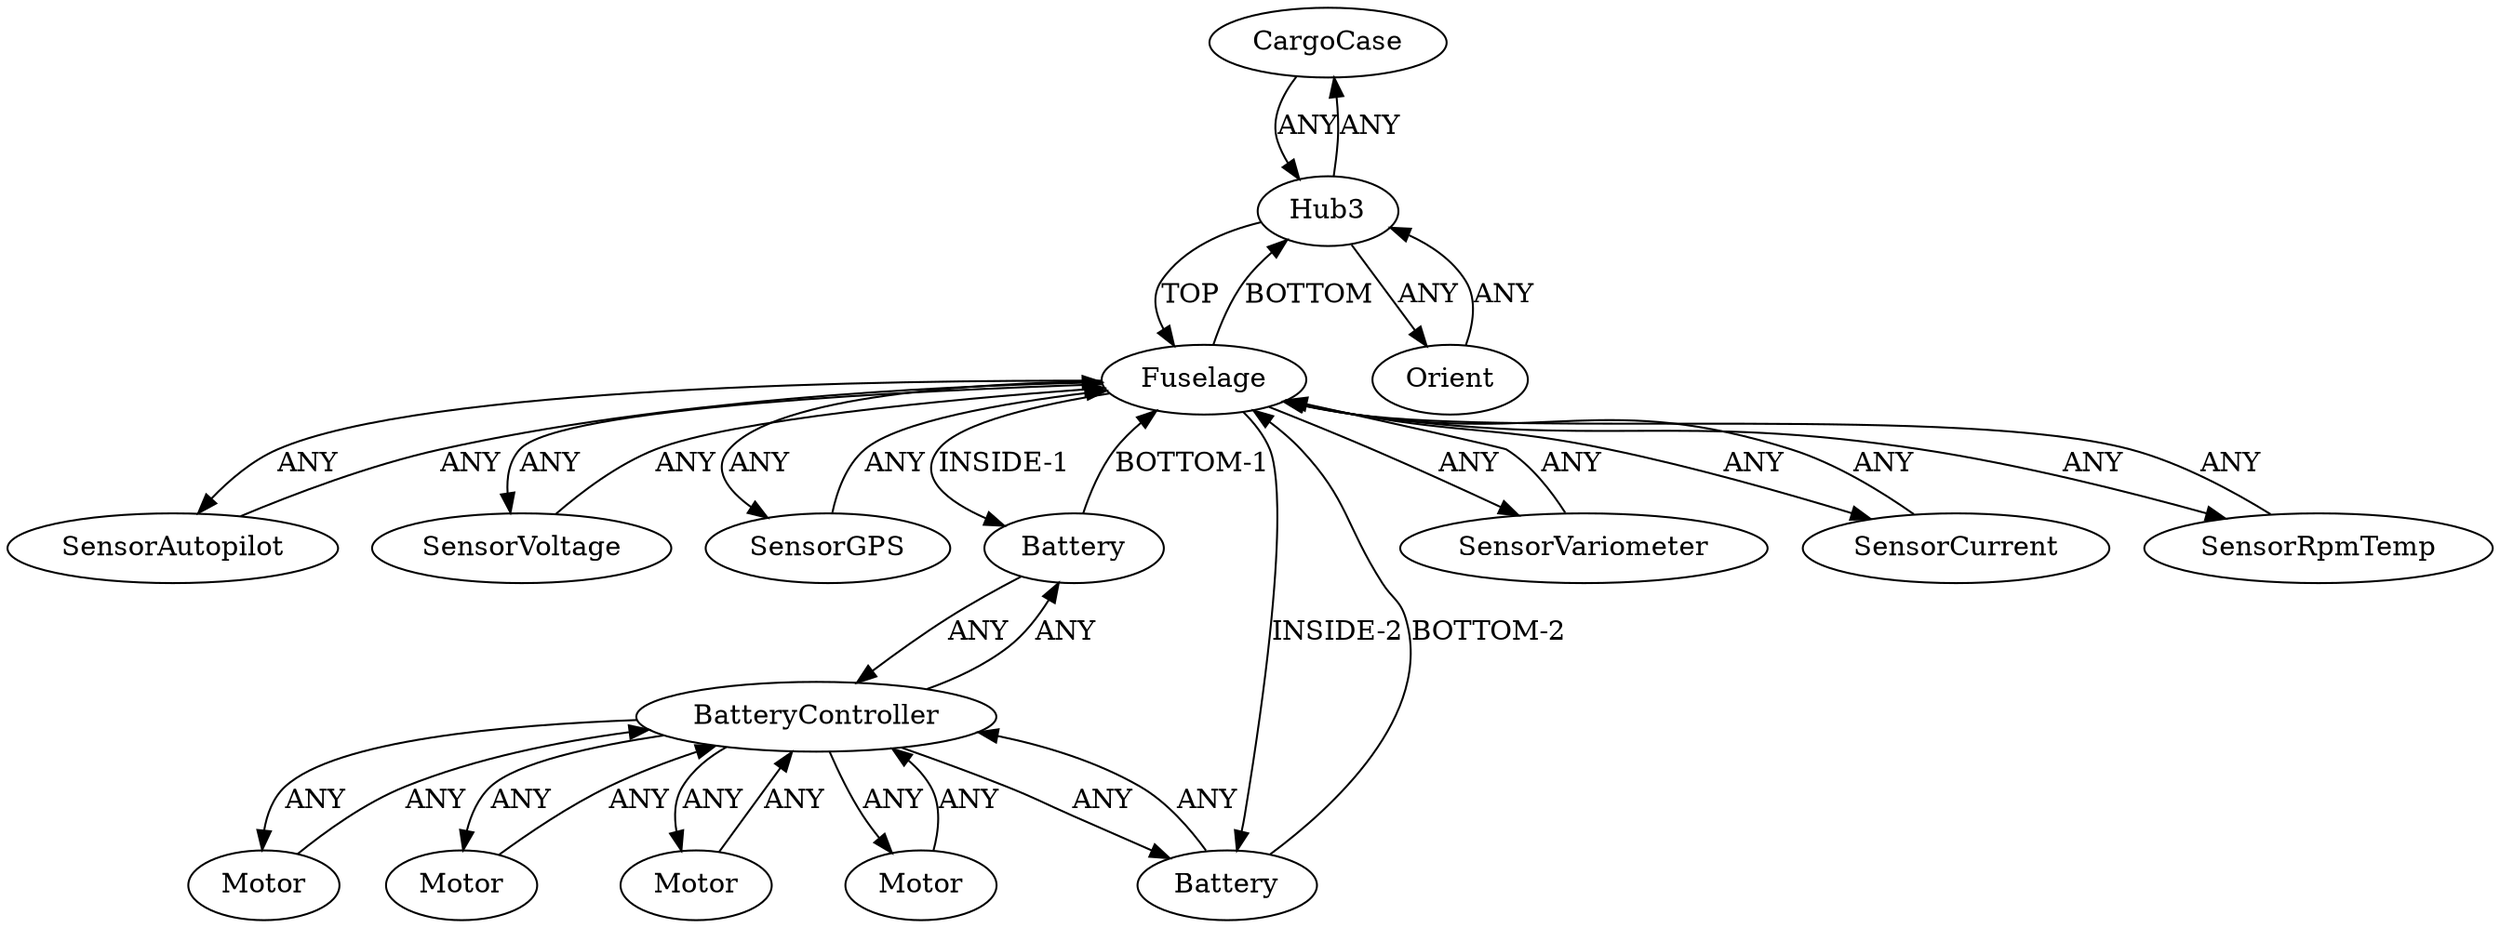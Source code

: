 /* Created by igraph 0.10.2 */
digraph {
  0 [
    instance=CargoCase_instance_1
    label=CargoCase
  ];
  1 [
    instance=Fuselage_instance_1
    label=Fuselage
  ];
  2 [
    instance=Motor_instance_1
    label=Motor
  ];
  3 [
    instance=SensorAutopilot_instance_1
    label=SensorAutopilot
  ];
  4 [
    instance=Hub3_instance_4
    label=Hub3
  ];
  5 [
    instance=SensorVoltage_instance_1
    label=SensorVoltage
  ];
  6 [
    instance=Motor_instance_2
    label=Motor
  ];
  7 [
    instance=Motor_instance_3
    label=Motor
  ];
  8 [
    instance=SensorGPS_instance_1
    label=SensorGPS
  ];
  9 [
    instance=Battery_instance_1
    label=Battery
  ];
  10 [
    instance=SensorVariometer_instance_1
    label=SensorVariometer
  ];
  11 [
    instance=Battery_instance_2
    label=Battery
  ];
  12 [
    instance=Orient
    label=Orient
  ];
  13 [
    instance=SensorCurrent_instance_1
    label=SensorCurrent
  ];
  14 [
    instance=Motor_instance_4
    label=Motor
  ];
  15 [
    instance=BatteryController_instance_1
    label=BatteryController
  ];
  16 [
    instance=SensorRpmTemp_instance_1
    label=SensorRpmTemp
  ];

  0 -> 4 [
    label=ANY
  ];
  1 -> 3 [
    label=ANY
  ];
  1 -> 4 [
    label=BOTTOM
  ];
  1 -> 5 [
    label=ANY
  ];
  1 -> 8 [
    label=ANY
  ];
  1 -> 9 [
    label="INSIDE-1"
  ];
  1 -> 10 [
    label=ANY
  ];
  1 -> 11 [
    label="INSIDE-2"
  ];
  1 -> 13 [
    label=ANY
  ];
  1 -> 16 [
    label=ANY
  ];
  2 -> 15 [
    label=ANY
  ];
  3 -> 1 [
    label=ANY
  ];
  4 -> 0 [
    label=ANY
  ];
  4 -> 1 [
    label=TOP
  ];
  4 -> 12 [
    label=ANY
  ];
  5 -> 1 [
    label=ANY
  ];
  6 -> 15 [
    label=ANY
  ];
  7 -> 15 [
    label=ANY
  ];
  8 -> 1 [
    label=ANY
  ];
  9 -> 1 [
    label="BOTTOM-1"
  ];
  9 -> 15 [
    label=ANY
  ];
  10 -> 1 [
    label=ANY
  ];
  11 -> 1 [
    label="BOTTOM-2"
  ];
  11 -> 15 [
    label=ANY
  ];
  12 -> 4 [
    label=ANY
  ];
  13 -> 1 [
    label=ANY
  ];
  14 -> 15 [
    label=ANY
  ];
  15 -> 2 [
    label=ANY
  ];
  15 -> 6 [
    label=ANY
  ];
  15 -> 7 [
    label=ANY
  ];
  15 -> 9 [
    label=ANY
  ];
  15 -> 11 [
    label=ANY
  ];
  15 -> 14 [
    label=ANY
  ];
  16 -> 1 [
    label=ANY
  ];
}
